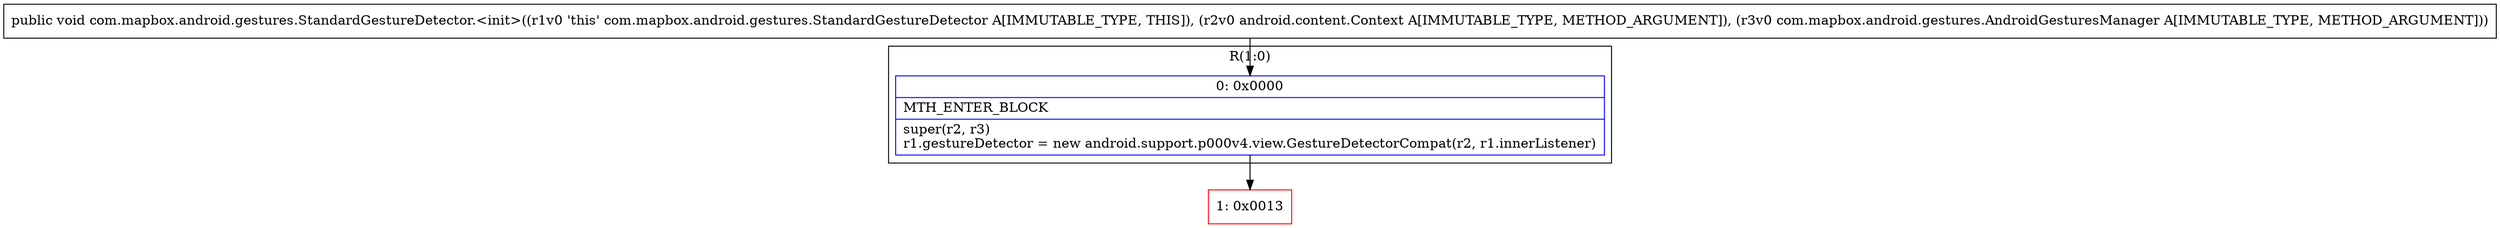 digraph "CFG forcom.mapbox.android.gestures.StandardGestureDetector.\<init\>(Landroid\/content\/Context;Lcom\/mapbox\/android\/gestures\/AndroidGesturesManager;)V" {
subgraph cluster_Region_1989663582 {
label = "R(1:0)";
node [shape=record,color=blue];
Node_0 [shape=record,label="{0\:\ 0x0000|MTH_ENTER_BLOCK\l|super(r2, r3)\lr1.gestureDetector = new android.support.p000v4.view.GestureDetectorCompat(r2, r1.innerListener)\l}"];
}
Node_1 [shape=record,color=red,label="{1\:\ 0x0013}"];
MethodNode[shape=record,label="{public void com.mapbox.android.gestures.StandardGestureDetector.\<init\>((r1v0 'this' com.mapbox.android.gestures.StandardGestureDetector A[IMMUTABLE_TYPE, THIS]), (r2v0 android.content.Context A[IMMUTABLE_TYPE, METHOD_ARGUMENT]), (r3v0 com.mapbox.android.gestures.AndroidGesturesManager A[IMMUTABLE_TYPE, METHOD_ARGUMENT])) }"];
MethodNode -> Node_0;
Node_0 -> Node_1;
}

